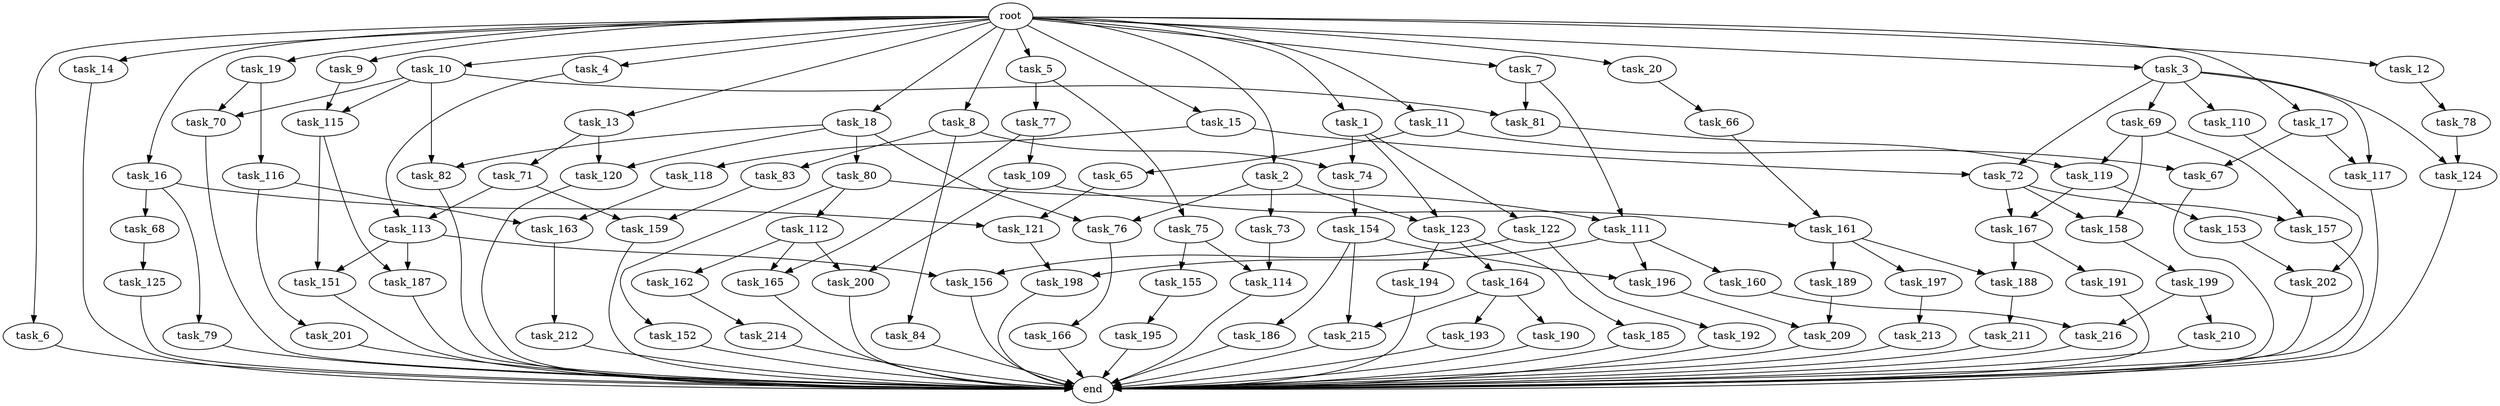 digraph G {
  root [size="0.000000"];
  task_1 [size="102.400000"];
  task_2 [size="102.400000"];
  task_3 [size="102.400000"];
  task_4 [size="102.400000"];
  task_5 [size="102.400000"];
  task_6 [size="102.400000"];
  task_7 [size="102.400000"];
  task_8 [size="102.400000"];
  task_9 [size="102.400000"];
  task_10 [size="102.400000"];
  task_11 [size="102.400000"];
  task_12 [size="102.400000"];
  task_13 [size="102.400000"];
  task_14 [size="102.400000"];
  task_15 [size="102.400000"];
  task_16 [size="102.400000"];
  task_17 [size="102.400000"];
  task_18 [size="102.400000"];
  task_19 [size="102.400000"];
  task_20 [size="102.400000"];
  task_65 [size="30923764531.200001"];
  task_66 [size="69578470195.199997"];
  task_67 [size="34359738368.000000"];
  task_68 [size="54975581388.800003"];
  task_69 [size="30923764531.200001"];
  task_70 [size="24910810316.800003"];
  task_71 [size="30923764531.200001"];
  task_72 [size="100502234726.400009"];
  task_73 [size="69578470195.199997"];
  task_74 [size="73014444032.000000"];
  task_75 [size="21474836480.000000"];
  task_76 [size="124554051584.000000"];
  task_77 [size="21474836480.000000"];
  task_78 [size="7730941132.800000"];
  task_79 [size="54975581388.800003"];
  task_80 [size="54975581388.800003"];
  task_81 [size="73014444032.000000"];
  task_82 [size="58411555225.600006"];
  task_83 [size="3435973836.800000"];
  task_84 [size="3435973836.800000"];
  task_109 [size="7730941132.800000"];
  task_110 [size="30923764531.200001"];
  task_111 [size="73014444032.000000"];
  task_112 [size="3435973836.800000"];
  task_113 [size="21474836480.000000"];
  task_114 [size="140874927308.800018"];
  task_115 [size="45526653337.600006"];
  task_116 [size="21474836480.000000"];
  task_117 [size="34359738368.000000"];
  task_118 [size="69578470195.199997"];
  task_119 [size="52398601011.200005"];
  task_120 [size="85899345920.000000"];
  task_121 [size="58411555225.600006"];
  task_122 [size="69578470195.199997"];
  task_123 [size="139156940390.399994"];
  task_124 [size="52398601011.200005"];
  task_125 [size="69578470195.199997"];
  task_151 [size="35218731827.200005"];
  task_152 [size="3435973836.800000"];
  task_153 [size="30923764531.200001"];
  task_154 [size="69578470195.199997"];
  task_155 [size="54975581388.800003"];
  task_156 [size="76450417868.800003"];
  task_157 [size="107374182400.000000"];
  task_158 [size="107374182400.000000"];
  task_159 [size="11166914969.600000"];
  task_160 [size="69578470195.199997"];
  task_161 [size="55834574848.000000"];
  task_162 [size="13743895347.200001"];
  task_163 [size="99643241267.200012"];
  task_164 [size="3435973836.800000"];
  task_165 [size="21474836480.000000"];
  task_166 [size="54975581388.800003"];
  task_167 [size="116823110451.200012"];
  task_185 [size="3435973836.800000"];
  task_186 [size="21474836480.000000"];
  task_187 [size="35218731827.200005"];
  task_188 [size="99643241267.200012"];
  task_189 [size="85899345920.000000"];
  task_190 [size="42090679500.800003"];
  task_191 [size="13743895347.200001"];
  task_192 [size="54975581388.800003"];
  task_193 [size="42090679500.800003"];
  task_194 [size="3435973836.800000"];
  task_195 [size="7730941132.800000"];
  task_196 [size="91053306675.200012"];
  task_197 [size="85899345920.000000"];
  task_198 [size="73014444032.000000"];
  task_199 [size="30923764531.200001"];
  task_200 [size="27487790694.400002"];
  task_201 [size="13743895347.200001"];
  task_202 [size="155477816115.200012"];
  task_209 [size="58411555225.600006"];
  task_210 [size="69578470195.199997"];
  task_211 [size="13743895347.200001"];
  task_212 [size="21474836480.000000"];
  task_213 [size="85899345920.000000"];
  task_214 [size="21474836480.000000"];
  task_215 [size="63565515980.800003"];
  task_216 [size="77309411328.000000"];
  end [size="0.000000"];

  root -> task_1 [size="1.000000"];
  root -> task_2 [size="1.000000"];
  root -> task_3 [size="1.000000"];
  root -> task_4 [size="1.000000"];
  root -> task_5 [size="1.000000"];
  root -> task_6 [size="1.000000"];
  root -> task_7 [size="1.000000"];
  root -> task_8 [size="1.000000"];
  root -> task_9 [size="1.000000"];
  root -> task_10 [size="1.000000"];
  root -> task_11 [size="1.000000"];
  root -> task_12 [size="1.000000"];
  root -> task_13 [size="1.000000"];
  root -> task_14 [size="1.000000"];
  root -> task_15 [size="1.000000"];
  root -> task_16 [size="1.000000"];
  root -> task_17 [size="1.000000"];
  root -> task_18 [size="1.000000"];
  root -> task_19 [size="1.000000"];
  root -> task_20 [size="1.000000"];
  task_1 -> task_74 [size="679477248.000000"];
  task_1 -> task_122 [size="679477248.000000"];
  task_1 -> task_123 [size="679477248.000000"];
  task_2 -> task_73 [size="679477248.000000"];
  task_2 -> task_76 [size="679477248.000000"];
  task_2 -> task_123 [size="679477248.000000"];
  task_3 -> task_69 [size="301989888.000000"];
  task_3 -> task_72 [size="301989888.000000"];
  task_3 -> task_110 [size="301989888.000000"];
  task_3 -> task_117 [size="301989888.000000"];
  task_3 -> task_124 [size="301989888.000000"];
  task_4 -> task_113 [size="134217728.000000"];
  task_5 -> task_75 [size="209715200.000000"];
  task_5 -> task_77 [size="209715200.000000"];
  task_6 -> end [size="1.000000"];
  task_7 -> task_81 [size="679477248.000000"];
  task_7 -> task_111 [size="679477248.000000"];
  task_8 -> task_74 [size="33554432.000000"];
  task_8 -> task_83 [size="33554432.000000"];
  task_8 -> task_84 [size="33554432.000000"];
  task_9 -> task_115 [size="411041792.000000"];
  task_10 -> task_70 [size="33554432.000000"];
  task_10 -> task_81 [size="33554432.000000"];
  task_10 -> task_82 [size="33554432.000000"];
  task_10 -> task_115 [size="33554432.000000"];
  task_11 -> task_65 [size="301989888.000000"];
  task_11 -> task_67 [size="301989888.000000"];
  task_12 -> task_78 [size="75497472.000000"];
  task_13 -> task_71 [size="301989888.000000"];
  task_13 -> task_120 [size="301989888.000000"];
  task_14 -> end [size="1.000000"];
  task_15 -> task_72 [size="679477248.000000"];
  task_15 -> task_118 [size="679477248.000000"];
  task_16 -> task_68 [size="536870912.000000"];
  task_16 -> task_79 [size="536870912.000000"];
  task_16 -> task_121 [size="536870912.000000"];
  task_17 -> task_67 [size="33554432.000000"];
  task_17 -> task_117 [size="33554432.000000"];
  task_18 -> task_76 [size="536870912.000000"];
  task_18 -> task_80 [size="536870912.000000"];
  task_18 -> task_82 [size="536870912.000000"];
  task_18 -> task_120 [size="536870912.000000"];
  task_19 -> task_70 [size="209715200.000000"];
  task_19 -> task_116 [size="209715200.000000"];
  task_20 -> task_66 [size="679477248.000000"];
  task_65 -> task_121 [size="33554432.000000"];
  task_66 -> task_161 [size="411041792.000000"];
  task_67 -> end [size="1.000000"];
  task_68 -> task_125 [size="679477248.000000"];
  task_69 -> task_119 [size="209715200.000000"];
  task_69 -> task_157 [size="209715200.000000"];
  task_69 -> task_158 [size="209715200.000000"];
  task_70 -> end [size="1.000000"];
  task_71 -> task_113 [size="75497472.000000"];
  task_71 -> task_159 [size="75497472.000000"];
  task_72 -> task_157 [size="838860800.000000"];
  task_72 -> task_158 [size="838860800.000000"];
  task_72 -> task_167 [size="838860800.000000"];
  task_73 -> task_114 [size="838860800.000000"];
  task_74 -> task_154 [size="679477248.000000"];
  task_75 -> task_114 [size="536870912.000000"];
  task_75 -> task_155 [size="536870912.000000"];
  task_76 -> task_166 [size="536870912.000000"];
  task_77 -> task_109 [size="75497472.000000"];
  task_77 -> task_165 [size="75497472.000000"];
  task_78 -> task_124 [size="209715200.000000"];
  task_79 -> end [size="1.000000"];
  task_80 -> task_111 [size="33554432.000000"];
  task_80 -> task_112 [size="33554432.000000"];
  task_80 -> task_152 [size="33554432.000000"];
  task_81 -> task_119 [size="301989888.000000"];
  task_82 -> end [size="1.000000"];
  task_83 -> task_159 [size="33554432.000000"];
  task_84 -> end [size="1.000000"];
  task_109 -> task_161 [size="134217728.000000"];
  task_109 -> task_200 [size="134217728.000000"];
  task_110 -> task_202 [size="838860800.000000"];
  task_111 -> task_160 [size="679477248.000000"];
  task_111 -> task_196 [size="679477248.000000"];
  task_111 -> task_198 [size="679477248.000000"];
  task_112 -> task_162 [size="134217728.000000"];
  task_112 -> task_165 [size="134217728.000000"];
  task_112 -> task_200 [size="134217728.000000"];
  task_113 -> task_151 [size="209715200.000000"];
  task_113 -> task_156 [size="209715200.000000"];
  task_113 -> task_187 [size="209715200.000000"];
  task_114 -> end [size="1.000000"];
  task_115 -> task_151 [size="134217728.000000"];
  task_115 -> task_187 [size="134217728.000000"];
  task_116 -> task_163 [size="134217728.000000"];
  task_116 -> task_201 [size="134217728.000000"];
  task_117 -> end [size="1.000000"];
  task_118 -> task_163 [size="838860800.000000"];
  task_119 -> task_153 [size="301989888.000000"];
  task_119 -> task_167 [size="301989888.000000"];
  task_120 -> end [size="1.000000"];
  task_121 -> task_198 [size="33554432.000000"];
  task_122 -> task_156 [size="536870912.000000"];
  task_122 -> task_192 [size="536870912.000000"];
  task_123 -> task_164 [size="33554432.000000"];
  task_123 -> task_185 [size="33554432.000000"];
  task_123 -> task_194 [size="33554432.000000"];
  task_124 -> end [size="1.000000"];
  task_125 -> end [size="1.000000"];
  task_151 -> end [size="1.000000"];
  task_152 -> end [size="1.000000"];
  task_153 -> task_202 [size="679477248.000000"];
  task_154 -> task_186 [size="209715200.000000"];
  task_154 -> task_196 [size="209715200.000000"];
  task_154 -> task_215 [size="209715200.000000"];
  task_155 -> task_195 [size="75497472.000000"];
  task_156 -> end [size="1.000000"];
  task_157 -> end [size="1.000000"];
  task_158 -> task_199 [size="301989888.000000"];
  task_159 -> end [size="1.000000"];
  task_160 -> task_216 [size="75497472.000000"];
  task_161 -> task_188 [size="838860800.000000"];
  task_161 -> task_189 [size="838860800.000000"];
  task_161 -> task_197 [size="838860800.000000"];
  task_162 -> task_214 [size="209715200.000000"];
  task_163 -> task_212 [size="209715200.000000"];
  task_164 -> task_190 [size="411041792.000000"];
  task_164 -> task_193 [size="411041792.000000"];
  task_164 -> task_215 [size="411041792.000000"];
  task_165 -> end [size="1.000000"];
  task_166 -> end [size="1.000000"];
  task_167 -> task_188 [size="134217728.000000"];
  task_167 -> task_191 [size="134217728.000000"];
  task_185 -> end [size="1.000000"];
  task_186 -> end [size="1.000000"];
  task_187 -> end [size="1.000000"];
  task_188 -> task_211 [size="134217728.000000"];
  task_189 -> task_209 [size="536870912.000000"];
  task_190 -> end [size="1.000000"];
  task_191 -> end [size="1.000000"];
  task_192 -> end [size="1.000000"];
  task_193 -> end [size="1.000000"];
  task_194 -> end [size="1.000000"];
  task_195 -> end [size="1.000000"];
  task_196 -> task_209 [size="33554432.000000"];
  task_197 -> task_213 [size="838860800.000000"];
  task_198 -> end [size="1.000000"];
  task_199 -> task_210 [size="679477248.000000"];
  task_199 -> task_216 [size="679477248.000000"];
  task_200 -> end [size="1.000000"];
  task_201 -> end [size="1.000000"];
  task_202 -> end [size="1.000000"];
  task_209 -> end [size="1.000000"];
  task_210 -> end [size="1.000000"];
  task_211 -> end [size="1.000000"];
  task_212 -> end [size="1.000000"];
  task_213 -> end [size="1.000000"];
  task_214 -> end [size="1.000000"];
  task_215 -> end [size="1.000000"];
  task_216 -> end [size="1.000000"];
}

